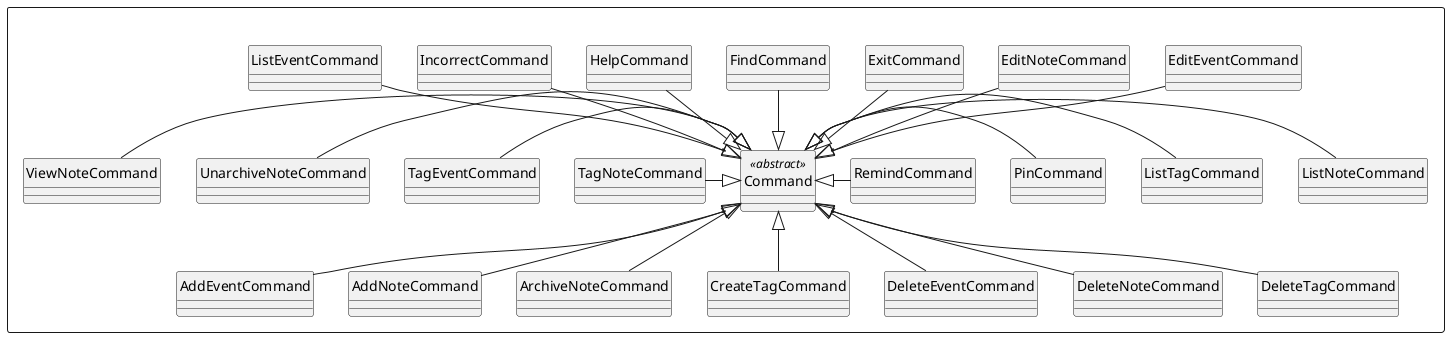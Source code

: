 @startuml

hide circle
skinparam classAttributeIconSize 0

Package " "<<Rectangle>>{
    Class Command <<abstract>>
    Class AddEventCommand
    Class AddNoteCommand
    Class ArchiveNoteCommand
    Class CreateTagCommand
    Class DeleteEventCommand
    Class DeleteNoteCommand
    Class DeleteTagCommand
    Class EditEventCommand
    Class EditNoteCommand
    Class ExitCommand
    Class FindCommand
    Class HelpCommand
    Class IncorrectCommand
    Class ListEventCommand
    Class ListNoteCommand
    Class ListTagCommand
    Class PinCommand
    Class RemindCommand
    Class TagEventCommand
    Class TagNoteCommand
    Class UnarchiveNoteCommand
    Class ViewNoteCommand
}

AddEventCommand -up-|> Command
AddNoteCommand -up-|> Command 
ArchiveNoteCommand -up-|> Command 
CreateTagCommand -up-|> Command 
DeleteEventCommand -up-|> Command
DeleteNoteCommand -up-|> Command 
DeleteTagCommand -up-|> Command 
EditEventCommand -down-|> Command 
EditNoteCommand -down-|> Command 
ExitCommand -down-|> Command
FindCommand -down-|> Command 
HelpCommand -down-|> Command
IncorrectCommand -down-|> Command
ListEventCommand -down-|> Command 
ListNoteCommand -left-|> Command 
ListTagCommand -left-|> Command
PinCommand -left-|> Command 
RemindCommand -left-|> Command 
TagNoteCommand -right-|> Command
TagEventCommand -right-|> Command
UnarchiveNoteCommand -right-|> Command 
ViewNoteCommand -right-|> Command 

@enduml